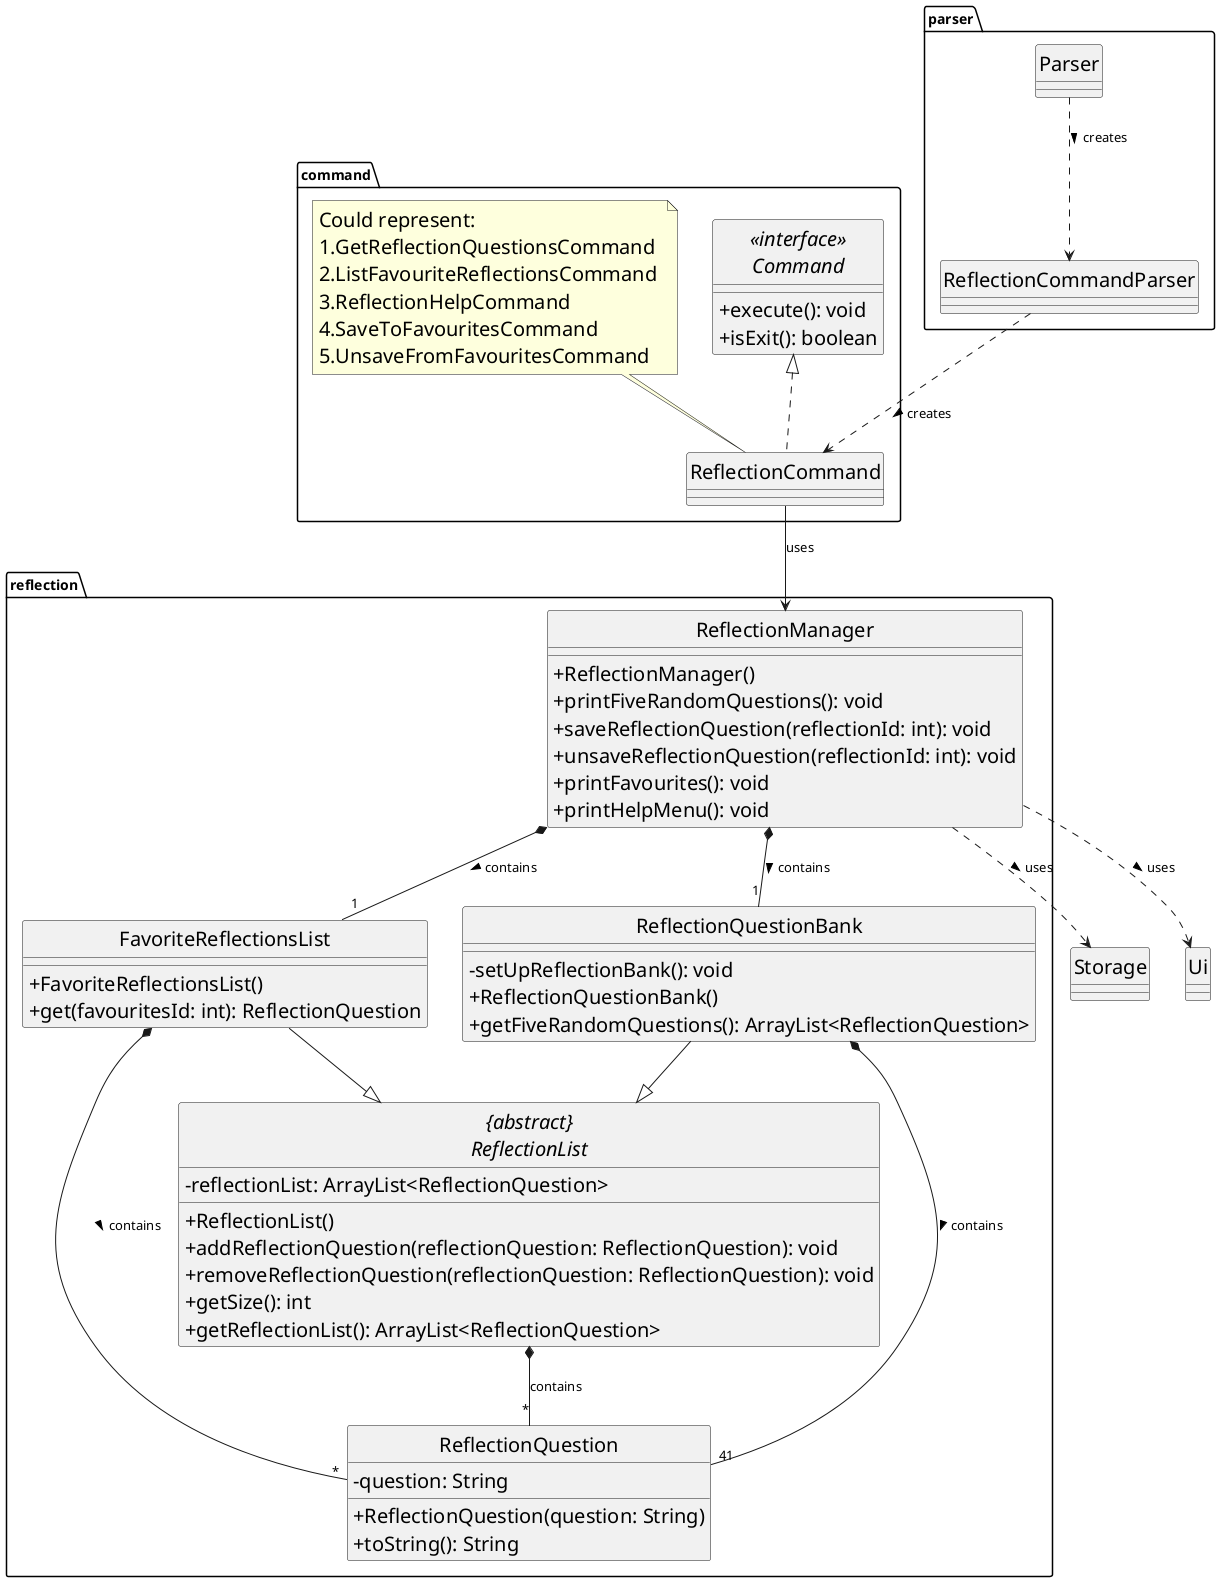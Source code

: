 @startuml

skinparam NoteFontSize 20

skinparam class {
    FontSize 20
    AttributeFontSize 20
    MethodFontSize 20
}

skinparam classAttributeIconSize 0
hide circle

package parser {
    class ReflectionCommandParser {
    }

    class Parser {
    }
}

package command {
    interface "<<interface>>\nCommand" as Command {
            + execute(): void
            + isExit(): boolean
    }


    class ReflectionCommand implements Command {
    }
    note top of ReflectionCommand: Could represent: \n1.GetReflectionQuestionsCommand \n2.ListFavouriteReflectionsCommand \n3.ReflectionHelpCommand \n4.SaveToFavouritesCommand \n5.UnsaveFromFavouritesCommand
}
package reflection {
    abstract class "{abstract}\nReflectionList" as ReflectionList {
        - reflectionList: ArrayList<ReflectionQuestion>

        + ReflectionList()
        + addReflectionQuestion(reflectionQuestion: ReflectionQuestion): void
        + removeReflectionQuestion(reflectionQuestion: ReflectionQuestion): void
        + getSize(): int
        + getReflectionList(): ArrayList<ReflectionQuestion>
    }

    class FavoriteReflectionsList {
        + FavoriteReflectionsList()
        + get(favouritesId: int): ReflectionQuestion
    }

    class ReflectionQuestionBank {
        - setUpReflectionBank(): void
        + ReflectionQuestionBank()
        + getFiveRandomQuestions(): ArrayList<ReflectionQuestion>
    }

    class ReflectionQuestion {
        - question: String
        + ReflectionQuestion(question: String)
        + toString(): String
    }

    class ReflectionManager {

        + ReflectionManager()
        + printFiveRandomQuestions(): void
        + saveReflectionQuestion(reflectionId: int): void
        + unsaveReflectionQuestion(reflectionId: int): void
        + printFavourites(): void
        + printHelpMenu(): void
    }
}

class Storage {
}

class Ui {
}

ReflectionList *-- "*" ReflectionQuestion : contains
FavoriteReflectionsList --|> ReflectionList
ReflectionQuestionBank --|> ReflectionList
ReflectionQuestionBank *-- "41" ReflectionQuestion : contains >
FavoriteReflectionsList *-- "*" ReflectionQuestion : contains >

ReflectionManager ..> Storage : uses >
ReflectionManager ..> Ui : uses >
ReflectionManager *-- "1" FavoriteReflectionsList : contains >
ReflectionManager *-- "1" ReflectionQuestionBank : contains >

Parser ..> ReflectionCommandParser : creates >
ReflectionCommandParser .DOWN.> ReflectionCommand : creates >

ReflectionCommand --> ReflectionManager: uses

@enduml
